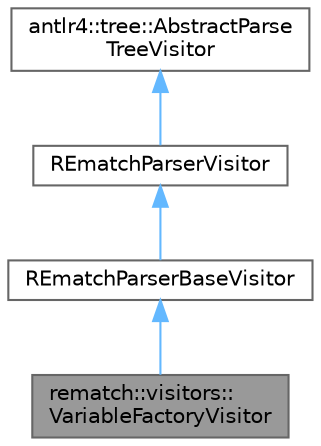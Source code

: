 digraph "rematch::visitors::VariableFactoryVisitor"
{
 // LATEX_PDF_SIZE
  bgcolor="transparent";
  edge [fontname=Helvetica,fontsize=10,labelfontname=Helvetica,labelfontsize=10];
  node [fontname=Helvetica,fontsize=10,shape=box,height=0.2,width=0.4];
  Node1 [label="rematch::visitors::\lVariableFactoryVisitor",height=0.2,width=0.4,color="gray40", fillcolor="grey60", style="filled", fontcolor="black",tooltip=" "];
  Node2 -> Node1 [dir="back",color="steelblue1",style="solid"];
  Node2 [label="REmatchParserBaseVisitor",height=0.2,width=0.4,color="gray40", fillcolor="white", style="filled",URL="$de/dbd/classREmatchParserBaseVisitor.html",tooltip="This class provides an empty implementation of REmatchParserVisitor, which can be extended to create ..."];
  Node3 -> Node2 [dir="back",color="steelblue1",style="solid"];
  Node3 [label="REmatchParserVisitor",height=0.2,width=0.4,color="gray40", fillcolor="white", style="filled",URL="$da/daa/classREmatchParserVisitor.html",tooltip="This class defines an abstract visitor for a parse tree produced by REmatchParser."];
  Node4 -> Node3 [dir="back",color="steelblue1",style="solid"];
  Node4 [label="antlr4::tree::AbstractParse\lTreeVisitor",height=0.2,width=0.4,color="gray40", fillcolor="white", style="filled",tooltip=" "];
}
